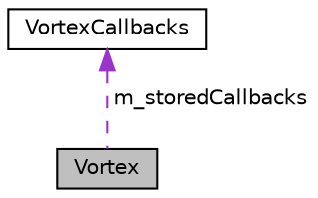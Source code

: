 digraph "Vortex"
{
 // INTERACTIVE_SVG=YES
 // LATEX_PDF_SIZE
  bgcolor="transparent";
  edge [fontname="Helvetica",fontsize="10",labelfontname="Helvetica",labelfontsize="10"];
  node [fontname="Helvetica",fontsize="10",shape=record];
  Node1 [label="Vortex",height=0.2,width=0.4,color="black", fillcolor="grey75", style="filled", fontcolor="black",tooltip=" "];
  Node2 -> Node1 [dir="back",color="darkorchid3",fontsize="10",style="dashed",label=" m_storedCallbacks" ,fontname="Helvetica"];
  Node2 [label="VortexCallbacks",height=0.2,width=0.4,color="black",URL="$classVortexCallbacks.html",tooltip=" "];
}
